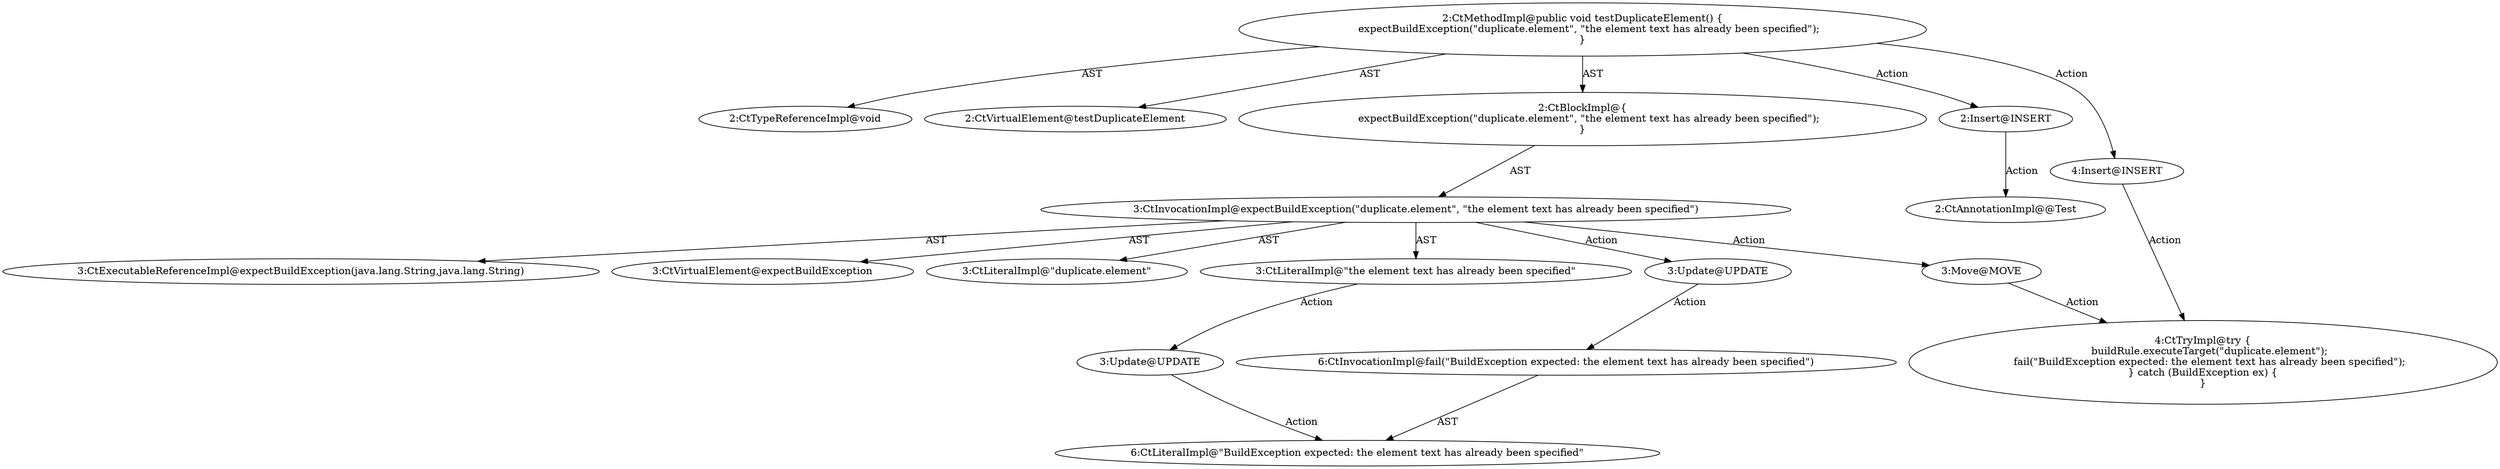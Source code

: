digraph "testDuplicateElement#?" {
0 [label="2:CtTypeReferenceImpl@void" shape=ellipse]
1 [label="2:CtVirtualElement@testDuplicateElement" shape=ellipse]
2 [label="3:CtExecutableReferenceImpl@expectBuildException(java.lang.String,java.lang.String)" shape=ellipse]
3 [label="3:CtVirtualElement@expectBuildException" shape=ellipse]
4 [label="3:CtLiteralImpl@\"duplicate.element\"" shape=ellipse]
5 [label="3:CtLiteralImpl@\"the element text has already been specified\"" shape=ellipse]
6 [label="3:CtInvocationImpl@expectBuildException(\"duplicate.element\", \"the element text has already been specified\")" shape=ellipse]
7 [label="2:CtBlockImpl@\{
    expectBuildException(\"duplicate.element\", \"the element text has already been specified\");
\}" shape=ellipse]
8 [label="2:CtMethodImpl@public void testDuplicateElement() \{
    expectBuildException(\"duplicate.element\", \"the element text has already been specified\");
\}" shape=ellipse]
9 [label="3:Update@UPDATE" shape=ellipse]
10 [label="6:CtInvocationImpl@fail(\"BuildException expected: the element text has already been specified\")" shape=ellipse]
11 [label="3:Update@UPDATE" shape=ellipse]
12 [label="6:CtLiteralImpl@\"BuildException expected: the element text has already been specified\"" shape=ellipse]
13 [label="2:Insert@INSERT" shape=ellipse]
14 [label="2:CtAnnotationImpl@@Test" shape=ellipse]
15 [label="4:Insert@INSERT" shape=ellipse]
16 [label="4:CtTryImpl@try \{
    buildRule.executeTarget(\"duplicate.element\");
    fail(\"BuildException expected: the element text has already been specified\");
\} catch (BuildException ex) \{
\}" shape=ellipse]
17 [label="3:Move@MOVE" shape=ellipse]
5 -> 11 [label="Action"];
6 -> 3 [label="AST"];
6 -> 2 [label="AST"];
6 -> 4 [label="AST"];
6 -> 5 [label="AST"];
6 -> 9 [label="Action"];
6 -> 17 [label="Action"];
7 -> 6 [label="AST"];
8 -> 1 [label="AST"];
8 -> 0 [label="AST"];
8 -> 7 [label="AST"];
8 -> 13 [label="Action"];
8 -> 15 [label="Action"];
9 -> 10 [label="Action"];
10 -> 12 [label="AST"];
11 -> 12 [label="Action"];
13 -> 14 [label="Action"];
15 -> 16 [label="Action"];
17 -> 16 [label="Action"];
}